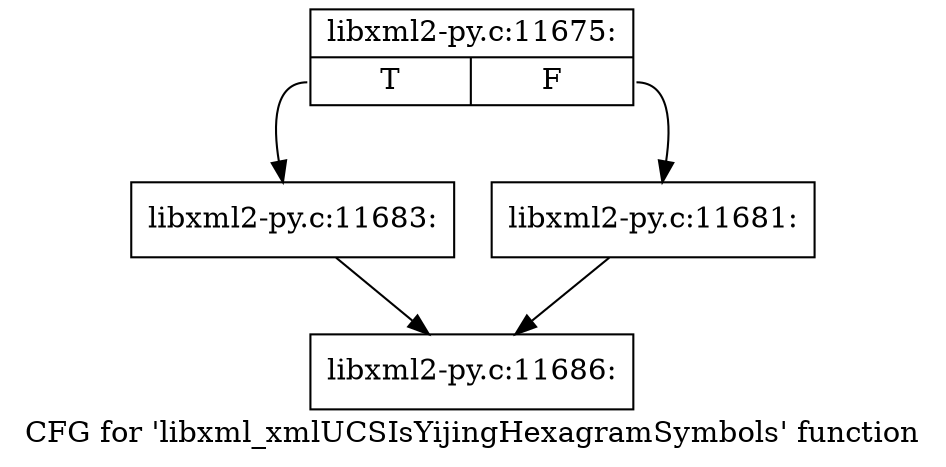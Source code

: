 digraph "CFG for 'libxml_xmlUCSIsYijingHexagramSymbols' function" {
	label="CFG for 'libxml_xmlUCSIsYijingHexagramSymbols' function";

	Node0x4675cc0 [shape=record,label="{libxml2-py.c:11675:|{<s0>T|<s1>F}}"];
	Node0x4675cc0:s0 -> Node0x4678b70;
	Node0x4675cc0:s1 -> Node0x4678b20;
	Node0x4678b20 [shape=record,label="{libxml2-py.c:11681:}"];
	Node0x4678b20 -> Node0x4677780;
	Node0x4678b70 [shape=record,label="{libxml2-py.c:11683:}"];
	Node0x4678b70 -> Node0x4677780;
	Node0x4677780 [shape=record,label="{libxml2-py.c:11686:}"];
}
